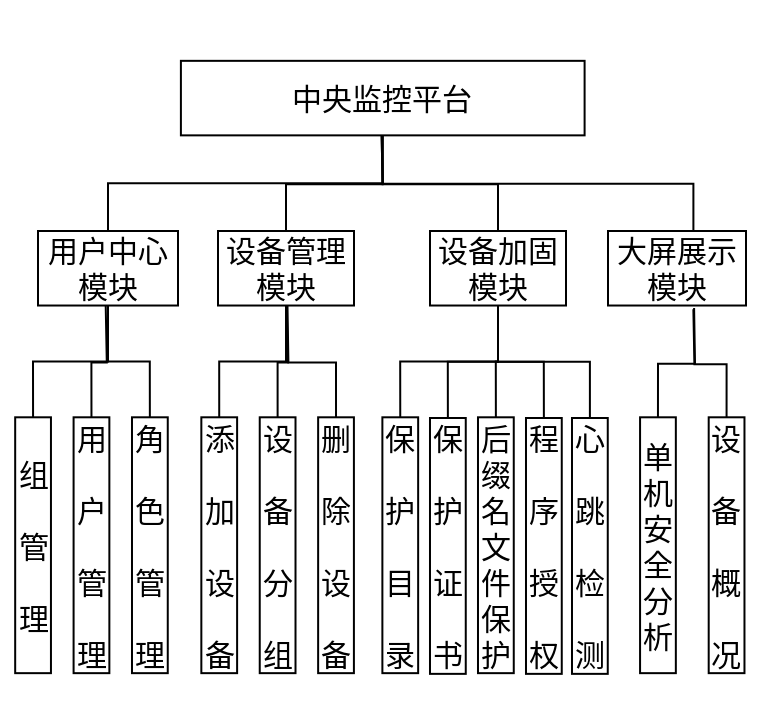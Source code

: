 <mxfile version="13.8.8" type="github">
  <diagram name="Page-1" id="19d8dcba-68ad-dc05-1034-9cf7b2a963f6">
    <mxGraphModel dx="972" dy="416" grid="0" gridSize="10" guides="0" tooltips="1" connect="1" arrows="0" fold="1" page="1" pageScale="1" pageWidth="413" pageHeight="583" background="#ffffff" math="0" shadow="0">
      <root>
        <mxCell id="0" />
        <mxCell id="1" parent="0" />
        <mxCell id="euBuzAmvhNaSO7vLQI_B-53" value="" style="group" parent="1" vertex="1" connectable="0">
          <mxGeometry x="18" y="27" width="380" height="349" as="geometry" />
        </mxCell>
        <mxCell id="euBuzAmvhNaSO7vLQI_B-51" value="" style="group" parent="euBuzAmvhNaSO7vLQI_B-53" vertex="1" connectable="0">
          <mxGeometry y="18" width="380" height="331" as="geometry" />
        </mxCell>
        <mxCell id="euBuzAmvhNaSO7vLQI_B-50" value="" style="group" parent="euBuzAmvhNaSO7vLQI_B-51" vertex="1" connectable="0">
          <mxGeometry width="380" height="331" as="geometry" />
        </mxCell>
        <mxCell id="euBuzAmvhNaSO7vLQI_B-49" value="" style="group" parent="euBuzAmvhNaSO7vLQI_B-50" vertex="1" connectable="0">
          <mxGeometry width="380" height="331" as="geometry" />
        </mxCell>
        <mxCell id="euBuzAmvhNaSO7vLQI_B-43" value="" style="group" parent="euBuzAmvhNaSO7vLQI_B-49" vertex="1" connectable="0">
          <mxGeometry width="380" height="331" as="geometry" />
        </mxCell>
        <mxCell id="euBuzAmvhNaSO7vLQI_B-1" value="&lt;font style=&quot;font-size: 15px&quot;&gt;中央监控平台&lt;/font&gt;" style="rounded=0;whiteSpace=wrap;html=1;" parent="euBuzAmvhNaSO7vLQI_B-43" vertex="1">
          <mxGeometry x="90.449" y="12.42" width="201.848" height="37.261" as="geometry" />
        </mxCell>
        <mxCell id="euBuzAmvhNaSO7vLQI_B-28" style="edgeStyle=orthogonalEdgeStyle;rounded=0;orthogonalLoop=1;jettySize=auto;html=1;exitX=0.5;exitY=0;exitDx=0;exitDy=0;endArrow=none;endFill=0;" parent="euBuzAmvhNaSO7vLQI_B-43" source="euBuzAmvhNaSO7vLQI_B-2" target="euBuzAmvhNaSO7vLQI_B-1" edge="1">
          <mxGeometry relative="1" as="geometry" />
        </mxCell>
        <mxCell id="euBuzAmvhNaSO7vLQI_B-2" value="&lt;font style=&quot;font-size: 15px&quot;&gt;用户中心模块&lt;/font&gt;" style="rounded=0;whiteSpace=wrap;html=1;" parent="euBuzAmvhNaSO7vLQI_B-43" vertex="1">
          <mxGeometry x="19" y="97.5" width="70" height="37.26" as="geometry" />
        </mxCell>
        <mxCell id="euBuzAmvhNaSO7vLQI_B-29" style="edgeStyle=orthogonalEdgeStyle;rounded=0;orthogonalLoop=1;jettySize=auto;html=1;exitX=0.5;exitY=0;exitDx=0;exitDy=0;endArrow=none;endFill=0;" parent="euBuzAmvhNaSO7vLQI_B-43" source="euBuzAmvhNaSO7vLQI_B-6" edge="1">
          <mxGeometry relative="1" as="geometry">
            <mxPoint x="190.825" y="49.681" as="targetPoint" />
          </mxGeometry>
        </mxCell>
        <mxCell id="euBuzAmvhNaSO7vLQI_B-6" value="&lt;font style=&quot;font-size: 15px&quot;&gt;设备管理模块&lt;/font&gt;" style="rounded=0;whiteSpace=wrap;html=1;" parent="euBuzAmvhNaSO7vLQI_B-43" vertex="1">
          <mxGeometry x="109" y="97.5" width="68" height="37.26" as="geometry" />
        </mxCell>
        <mxCell id="euBuzAmvhNaSO7vLQI_B-30" style="edgeStyle=orthogonalEdgeStyle;rounded=0;orthogonalLoop=1;jettySize=auto;html=1;exitX=0.5;exitY=0;exitDx=0;exitDy=0;endArrow=none;endFill=0;" parent="euBuzAmvhNaSO7vLQI_B-43" source="euBuzAmvhNaSO7vLQI_B-7" edge="1">
          <mxGeometry relative="1" as="geometry">
            <mxPoint x="190.825" y="49.681" as="targetPoint" />
          </mxGeometry>
        </mxCell>
        <mxCell id="tPV664_OcNk1uNrXSqDA-2" style="edgeStyle=orthogonalEdgeStyle;rounded=0;orthogonalLoop=1;jettySize=auto;html=1;exitX=0.5;exitY=1;exitDx=0;exitDy=0;endArrow=none;endFill=0;" edge="1" parent="euBuzAmvhNaSO7vLQI_B-43" source="euBuzAmvhNaSO7vLQI_B-7" target="tPV664_OcNk1uNrXSqDA-1">
          <mxGeometry relative="1" as="geometry" />
        </mxCell>
        <mxCell id="euBuzAmvhNaSO7vLQI_B-7" value="&lt;font style=&quot;font-size: 15px&quot;&gt;设备加固模块&lt;/font&gt;" style="rounded=0;whiteSpace=wrap;html=1;" parent="euBuzAmvhNaSO7vLQI_B-43" vertex="1">
          <mxGeometry x="215" y="97.5" width="68" height="37.26" as="geometry" />
        </mxCell>
        <mxCell id="euBuzAmvhNaSO7vLQI_B-8" value="&lt;font style=&quot;font-size: 15px&quot;&gt;大屏展示模块&lt;/font&gt;" style="rounded=0;whiteSpace=wrap;html=1;" parent="euBuzAmvhNaSO7vLQI_B-43" vertex="1">
          <mxGeometry x="304" y="97.5" width="69" height="37.26" as="geometry" />
        </mxCell>
        <mxCell id="euBuzAmvhNaSO7vLQI_B-26" style="edgeStyle=orthogonalEdgeStyle;rounded=0;orthogonalLoop=1;jettySize=auto;html=1;exitX=0.5;exitY=1;exitDx=0;exitDy=0;entryX=0.5;entryY=0;entryDx=0;entryDy=0;endArrow=none;endFill=0;" parent="euBuzAmvhNaSO7vLQI_B-43" source="euBuzAmvhNaSO7vLQI_B-1" target="euBuzAmvhNaSO7vLQI_B-8" edge="1">
          <mxGeometry relative="1" as="geometry">
            <Array as="points">
              <mxPoint x="191.19" y="73.901" />
              <mxPoint x="346.683" y="73.901" />
            </Array>
          </mxGeometry>
        </mxCell>
        <mxCell id="euBuzAmvhNaSO7vLQI_B-31" style="edgeStyle=orthogonalEdgeStyle;rounded=0;orthogonalLoop=1;jettySize=auto;html=1;exitX=0.5;exitY=0;exitDx=0;exitDy=0;entryX=0.5;entryY=1;entryDx=0;entryDy=0;endArrow=none;endFill=0;" parent="euBuzAmvhNaSO7vLQI_B-43" source="euBuzAmvhNaSO7vLQI_B-9" target="euBuzAmvhNaSO7vLQI_B-2" edge="1">
          <mxGeometry relative="1" as="geometry" />
        </mxCell>
        <mxCell id="euBuzAmvhNaSO7vLQI_B-9" value="&lt;span style=&quot;font-size: 15px&quot;&gt;组&lt;br&gt;&lt;br&gt;管&lt;br&gt;&lt;br&gt;理&lt;br&gt;&lt;/span&gt;" style="rounded=0;whiteSpace=wrap;html=1;" parent="euBuzAmvhNaSO7vLQI_B-43" vertex="1">
          <mxGeometry x="7.592" y="190.651" width="17.885" height="127.929" as="geometry" />
        </mxCell>
        <mxCell id="euBuzAmvhNaSO7vLQI_B-32" style="edgeStyle=orthogonalEdgeStyle;rounded=0;orthogonalLoop=1;jettySize=auto;html=1;exitX=0.5;exitY=0;exitDx=0;exitDy=0;endArrow=none;endFill=0;" parent="euBuzAmvhNaSO7vLQI_B-43" source="euBuzAmvhNaSO7vLQI_B-10" edge="1">
          <mxGeometry relative="1" as="geometry">
            <mxPoint x="52.853" y="134.76" as="targetPoint" />
          </mxGeometry>
        </mxCell>
        <mxCell id="euBuzAmvhNaSO7vLQI_B-10" value="&lt;span style=&quot;font-size: 15px&quot;&gt;用&lt;br&gt;&lt;br&gt;户&lt;br&gt;&lt;br&gt;管&lt;br&gt;&lt;br&gt;理&lt;br&gt;&lt;/span&gt;" style="rounded=0;whiteSpace=wrap;html=1;" parent="euBuzAmvhNaSO7vLQI_B-43" vertex="1">
          <mxGeometry x="36.793" y="190.651" width="17.885" height="127.929" as="geometry" />
        </mxCell>
        <mxCell id="euBuzAmvhNaSO7vLQI_B-33" style="edgeStyle=orthogonalEdgeStyle;rounded=0;orthogonalLoop=1;jettySize=auto;html=1;exitX=0.5;exitY=0;exitDx=0;exitDy=0;entryX=0.5;entryY=1;entryDx=0;entryDy=0;endArrow=none;endFill=0;" parent="euBuzAmvhNaSO7vLQI_B-43" source="euBuzAmvhNaSO7vLQI_B-11" target="euBuzAmvhNaSO7vLQI_B-2" edge="1">
          <mxGeometry relative="1" as="geometry" />
        </mxCell>
        <mxCell id="euBuzAmvhNaSO7vLQI_B-11" value="&lt;span style=&quot;font-size: 15px&quot;&gt;角&lt;br&gt;&lt;br&gt;色&lt;br&gt;&lt;br&gt;管&lt;br&gt;&lt;br&gt;理&lt;br&gt;&lt;/span&gt;" style="rounded=0;whiteSpace=wrap;html=1;" parent="euBuzAmvhNaSO7vLQI_B-43" vertex="1">
          <mxGeometry x="65.993" y="190.651" width="17.885" height="127.929" as="geometry" />
        </mxCell>
        <mxCell id="euBuzAmvhNaSO7vLQI_B-34" style="edgeStyle=orthogonalEdgeStyle;rounded=0;orthogonalLoop=1;jettySize=auto;html=1;exitX=0.5;exitY=0;exitDx=0;exitDy=0;entryX=0.5;entryY=1;entryDx=0;entryDy=0;endArrow=none;endFill=0;" parent="euBuzAmvhNaSO7vLQI_B-43" source="euBuzAmvhNaSO7vLQI_B-13" target="euBuzAmvhNaSO7vLQI_B-6" edge="1">
          <mxGeometry relative="1" as="geometry" />
        </mxCell>
        <mxCell id="euBuzAmvhNaSO7vLQI_B-13" value="&lt;span style=&quot;font-size: 15px&quot;&gt;&lt;br&gt;添&lt;br&gt;&lt;br&gt;加&lt;br&gt;&lt;br&gt;设&lt;br&gt;&lt;br&gt;备&lt;br&gt;&lt;br&gt;&lt;/span&gt;" style="rounded=0;whiteSpace=wrap;html=1;" parent="euBuzAmvhNaSO7vLQI_B-43" vertex="1">
          <mxGeometry x="100.669" y="190.651" width="17.885" height="127.929" as="geometry" />
        </mxCell>
        <mxCell id="euBuzAmvhNaSO7vLQI_B-35" style="edgeStyle=orthogonalEdgeStyle;rounded=0;orthogonalLoop=1;jettySize=auto;html=1;exitX=0.5;exitY=0;exitDx=0;exitDy=0;endArrow=none;endFill=0;" parent="euBuzAmvhNaSO7vLQI_B-43" source="euBuzAmvhNaSO7vLQI_B-14" edge="1">
          <mxGeometry relative="1" as="geometry">
            <mxPoint x="143.374" y="134.76" as="targetPoint" />
          </mxGeometry>
        </mxCell>
        <mxCell id="euBuzAmvhNaSO7vLQI_B-14" value="&lt;span style=&quot;font-size: 15px&quot;&gt;设&lt;br&gt;&lt;br&gt;备&lt;br&gt;&lt;br&gt;分&lt;br&gt;&lt;br&gt;组&lt;br&gt;&lt;/span&gt;" style="rounded=0;whiteSpace=wrap;html=1;" parent="euBuzAmvhNaSO7vLQI_B-43" vertex="1">
          <mxGeometry x="129.869" y="190.651" width="17.885" height="127.929" as="geometry" />
        </mxCell>
        <mxCell id="euBuzAmvhNaSO7vLQI_B-36" style="edgeStyle=orthogonalEdgeStyle;rounded=0;orthogonalLoop=1;jettySize=auto;html=1;exitX=0.5;exitY=0;exitDx=0;exitDy=0;endArrow=none;endFill=0;" parent="euBuzAmvhNaSO7vLQI_B-43" source="euBuzAmvhNaSO7vLQI_B-15" edge="1">
          <mxGeometry relative="1" as="geometry">
            <mxPoint x="143.739" y="134.76" as="targetPoint" />
          </mxGeometry>
        </mxCell>
        <mxCell id="euBuzAmvhNaSO7vLQI_B-15" value="&lt;span style=&quot;font-size: 15px&quot;&gt;删&lt;br&gt;&lt;br&gt;除&lt;br&gt;&lt;br&gt;设&lt;br&gt;&lt;br&gt;备&lt;br&gt;&lt;/span&gt;" style="rounded=0;whiteSpace=wrap;html=1;" parent="euBuzAmvhNaSO7vLQI_B-43" vertex="1">
          <mxGeometry x="159.07" y="190.651" width="17.885" height="127.929" as="geometry" />
        </mxCell>
        <mxCell id="euBuzAmvhNaSO7vLQI_B-37" style="edgeStyle=orthogonalEdgeStyle;rounded=0;orthogonalLoop=1;jettySize=auto;html=1;exitX=0.5;exitY=0;exitDx=0;exitDy=0;endArrow=none;endFill=0;" parent="euBuzAmvhNaSO7vLQI_B-43" source="euBuzAmvhNaSO7vLQI_B-16" target="euBuzAmvhNaSO7vLQI_B-7" edge="1">
          <mxGeometry relative="1" as="geometry" />
        </mxCell>
        <mxCell id="euBuzAmvhNaSO7vLQI_B-16" value="&lt;span style=&quot;font-size: 15px&quot;&gt;保&lt;br&gt;&lt;br&gt;护&lt;br&gt;&lt;br&gt;目&lt;br&gt;&lt;br&gt;录&lt;br&gt;&lt;/span&gt;" style="rounded=0;whiteSpace=wrap;html=1;" parent="euBuzAmvhNaSO7vLQI_B-43" vertex="1">
          <mxGeometry x="191.19" y="190.651" width="17.885" height="127.929" as="geometry" />
        </mxCell>
        <mxCell id="euBuzAmvhNaSO7vLQI_B-38" style="edgeStyle=orthogonalEdgeStyle;rounded=0;orthogonalLoop=1;jettySize=auto;html=1;exitX=0.5;exitY=0;exitDx=0;exitDy=0;entryX=0.5;entryY=1;entryDx=0;entryDy=0;endArrow=none;endFill=0;" parent="euBuzAmvhNaSO7vLQI_B-43" source="euBuzAmvhNaSO7vLQI_B-17" target="euBuzAmvhNaSO7vLQI_B-7" edge="1">
          <mxGeometry relative="1" as="geometry" />
        </mxCell>
        <mxCell id="euBuzAmvhNaSO7vLQI_B-17" value="&lt;span style=&quot;font-size: 15px&quot;&gt;保&lt;br&gt;&lt;br&gt;护&lt;br&gt;&lt;br&gt;证&lt;br&gt;&lt;br&gt;书&lt;br&gt;&lt;/span&gt;" style="rounded=0;whiteSpace=wrap;html=1;" parent="euBuzAmvhNaSO7vLQI_B-43" vertex="1">
          <mxGeometry x="214.996" y="191.001" width="17.885" height="127.929" as="geometry" />
        </mxCell>
        <mxCell id="euBuzAmvhNaSO7vLQI_B-39" style="edgeStyle=orthogonalEdgeStyle;rounded=0;orthogonalLoop=1;jettySize=auto;html=1;exitX=0.5;exitY=0;exitDx=0;exitDy=0;entryX=0.5;entryY=1;entryDx=0;entryDy=0;endArrow=none;endFill=0;" parent="euBuzAmvhNaSO7vLQI_B-43" source="euBuzAmvhNaSO7vLQI_B-18" target="euBuzAmvhNaSO7vLQI_B-7" edge="1">
          <mxGeometry relative="1" as="geometry" />
        </mxCell>
        <mxCell id="euBuzAmvhNaSO7vLQI_B-18" value="&lt;span style=&quot;font-size: 15px&quot;&gt;后&lt;br&gt;缀&lt;br&gt;名&lt;br&gt;文&lt;br&gt;件&lt;br&gt;保&lt;br&gt;护&lt;br&gt;&lt;/span&gt;" style="rounded=0;whiteSpace=wrap;html=1;" parent="euBuzAmvhNaSO7vLQI_B-43" vertex="1">
          <mxGeometry x="238.996" y="190.651" width="17.885" height="127.929" as="geometry" />
        </mxCell>
        <mxCell id="euBuzAmvhNaSO7vLQI_B-40" style="edgeStyle=orthogonalEdgeStyle;rounded=0;orthogonalLoop=1;jettySize=auto;html=1;exitX=0.5;exitY=0;exitDx=0;exitDy=0;entryX=0.5;entryY=1;entryDx=0;entryDy=0;endArrow=none;endFill=0;" parent="euBuzAmvhNaSO7vLQI_B-43" source="euBuzAmvhNaSO7vLQI_B-19" target="euBuzAmvhNaSO7vLQI_B-7" edge="1">
          <mxGeometry relative="1" as="geometry" />
        </mxCell>
        <mxCell id="euBuzAmvhNaSO7vLQI_B-19" value="&lt;span style=&quot;font-size: 15px&quot;&gt;程&lt;br&gt;&lt;br&gt;序&lt;br&gt;&lt;br&gt;授&lt;br&gt;&lt;br&gt;权&lt;br&gt;&lt;/span&gt;" style="rounded=0;whiteSpace=wrap;html=1;" parent="euBuzAmvhNaSO7vLQI_B-43" vertex="1">
          <mxGeometry x="262.997" y="191.001" width="17.885" height="127.929" as="geometry" />
        </mxCell>
        <mxCell id="euBuzAmvhNaSO7vLQI_B-41" style="edgeStyle=orthogonalEdgeStyle;rounded=0;orthogonalLoop=1;jettySize=auto;html=1;exitX=0.5;exitY=0;exitDx=0;exitDy=0;endArrow=none;endFill=0;" parent="euBuzAmvhNaSO7vLQI_B-43" source="euBuzAmvhNaSO7vLQI_B-20" edge="1">
          <mxGeometry relative="1" as="geometry">
            <mxPoint x="347.048" y="136.002" as="targetPoint" />
          </mxGeometry>
        </mxCell>
        <mxCell id="euBuzAmvhNaSO7vLQI_B-20" value="&lt;span style=&quot;font-size: 15px&quot;&gt;单&lt;br&gt;机&lt;br&gt;安&lt;br&gt;全&lt;br&gt;分&lt;br&gt;析&lt;br&gt;&lt;/span&gt;" style="rounded=0;whiteSpace=wrap;html=1;" parent="euBuzAmvhNaSO7vLQI_B-43" vertex="1">
          <mxGeometry x="320.037" y="190.651" width="17.885" height="127.929" as="geometry" />
        </mxCell>
        <mxCell id="euBuzAmvhNaSO7vLQI_B-42" style="edgeStyle=orthogonalEdgeStyle;rounded=0;orthogonalLoop=1;jettySize=auto;html=1;exitX=0.5;exitY=0;exitDx=0;exitDy=0;endArrow=none;endFill=0;" parent="euBuzAmvhNaSO7vLQI_B-43" source="euBuzAmvhNaSO7vLQI_B-21" edge="1">
          <mxGeometry relative="1" as="geometry">
            <mxPoint x="346.683" y="136.623" as="targetPoint" />
          </mxGeometry>
        </mxCell>
        <mxCell id="euBuzAmvhNaSO7vLQI_B-21" value="&lt;span style=&quot;font-size: 15px&quot;&gt;设&lt;br&gt;&lt;br&gt;备&lt;br&gt;&lt;br&gt;概&lt;br&gt;&lt;br&gt;况&lt;br&gt;&lt;/span&gt;" style="rounded=0;whiteSpace=wrap;html=1;" parent="euBuzAmvhNaSO7vLQI_B-43" vertex="1">
          <mxGeometry x="354.348" y="190.651" width="17.885" height="127.929" as="geometry" />
        </mxCell>
        <mxCell id="tPV664_OcNk1uNrXSqDA-1" value="&lt;span style=&quot;font-size: 15px&quot;&gt;心&lt;br&gt;&lt;br&gt;跳&lt;br&gt;&lt;br&gt;检&lt;br&gt;&lt;br&gt;测&lt;br&gt;&lt;/span&gt;" style="rounded=0;whiteSpace=wrap;html=1;" vertex="1" parent="euBuzAmvhNaSO7vLQI_B-43">
          <mxGeometry x="285.997" y="191.001" width="17.885" height="127.929" as="geometry" />
        </mxCell>
      </root>
    </mxGraphModel>
  </diagram>
</mxfile>
